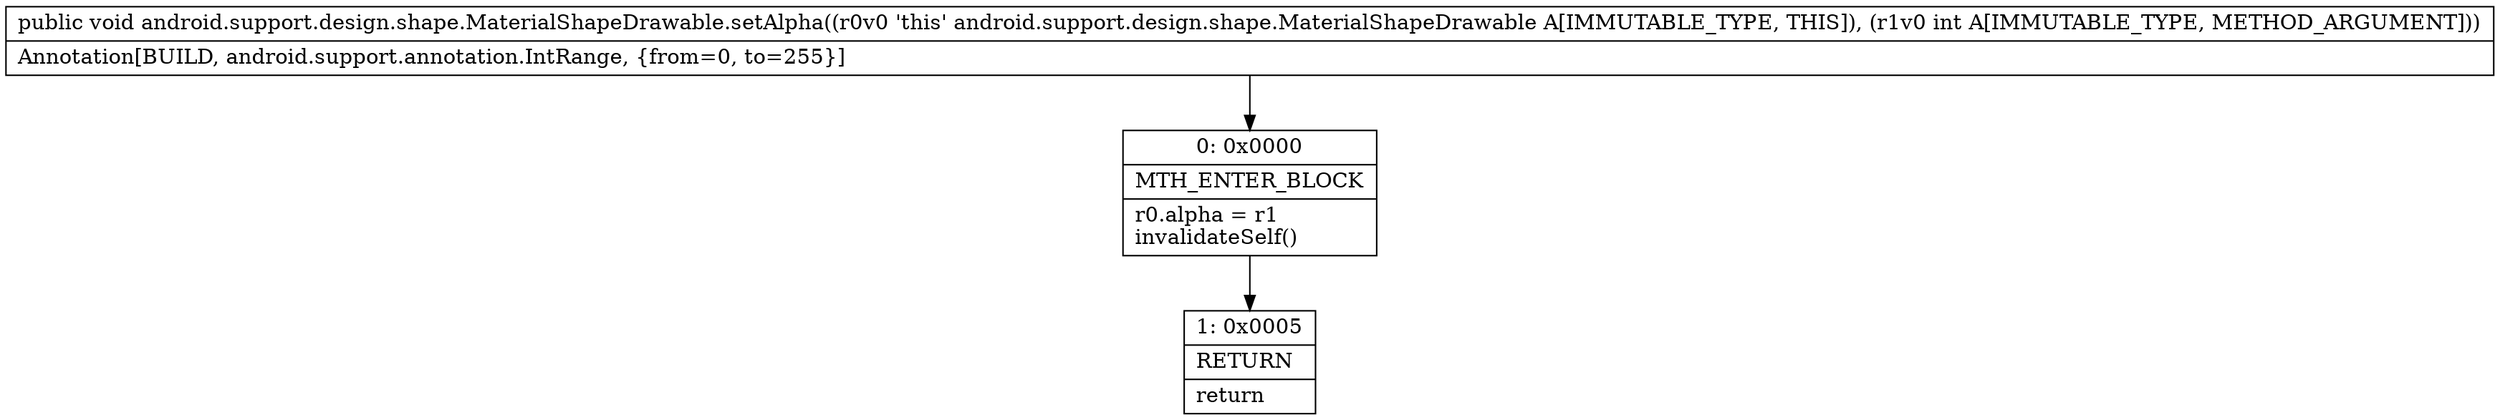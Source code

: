 digraph "CFG forandroid.support.design.shape.MaterialShapeDrawable.setAlpha(I)V" {
Node_0 [shape=record,label="{0\:\ 0x0000|MTH_ENTER_BLOCK\l|r0.alpha = r1\linvalidateSelf()\l}"];
Node_1 [shape=record,label="{1\:\ 0x0005|RETURN\l|return\l}"];
MethodNode[shape=record,label="{public void android.support.design.shape.MaterialShapeDrawable.setAlpha((r0v0 'this' android.support.design.shape.MaterialShapeDrawable A[IMMUTABLE_TYPE, THIS]), (r1v0 int A[IMMUTABLE_TYPE, METHOD_ARGUMENT]))  | Annotation[BUILD, android.support.annotation.IntRange, \{from=0, to=255\}]\l}"];
MethodNode -> Node_0;
Node_0 -> Node_1;
}

